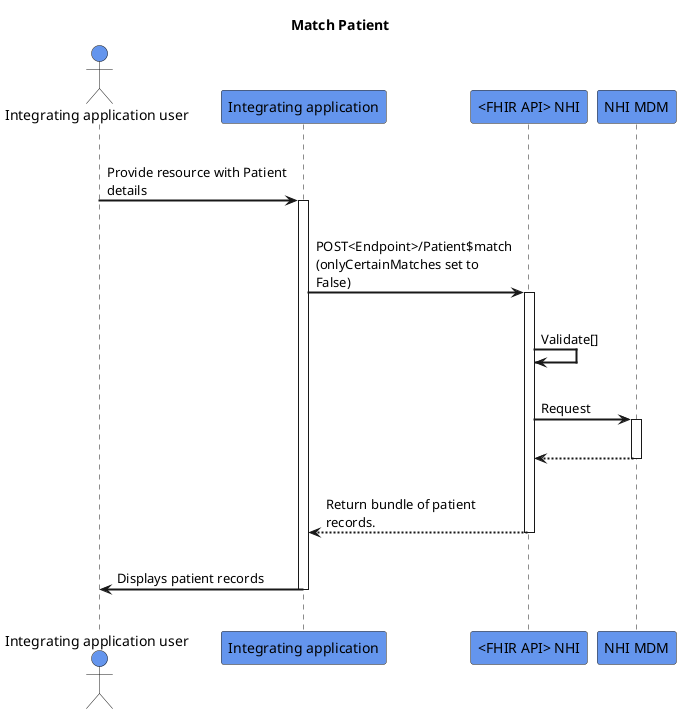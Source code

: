 @startuml
skinparam sequenceArrowThickness 2
skinparam roundcorner 5
skinparam maxmessagesize 180
skinparam sequenceParticipant bold
title Match Patient
actor "Integrating application user" as User #CornflowerBlue
participant "Integrating application" as A #CornflowerBlue
participant "<FHIR API> NHI" as B #CornflowerBlue
participant "NHI MDM" as C #CornflowerBlue
|||
User -> A: Provide resource with Patient details
activate A
|||
A -> B: POST<Endpoint>/Patient$match (onlyCertainMatches set to False)
activate B
|||
B -> B: Validate[]
|||
B -> C: Request
activate C
|||

C -[dashed]-> B:  
deactivate C
|||
B -[dashed]-> A :Return bundle of patient records.
deactivate B
|||
A -> User: Displays patient records
deactivate A
|||
@enduml
